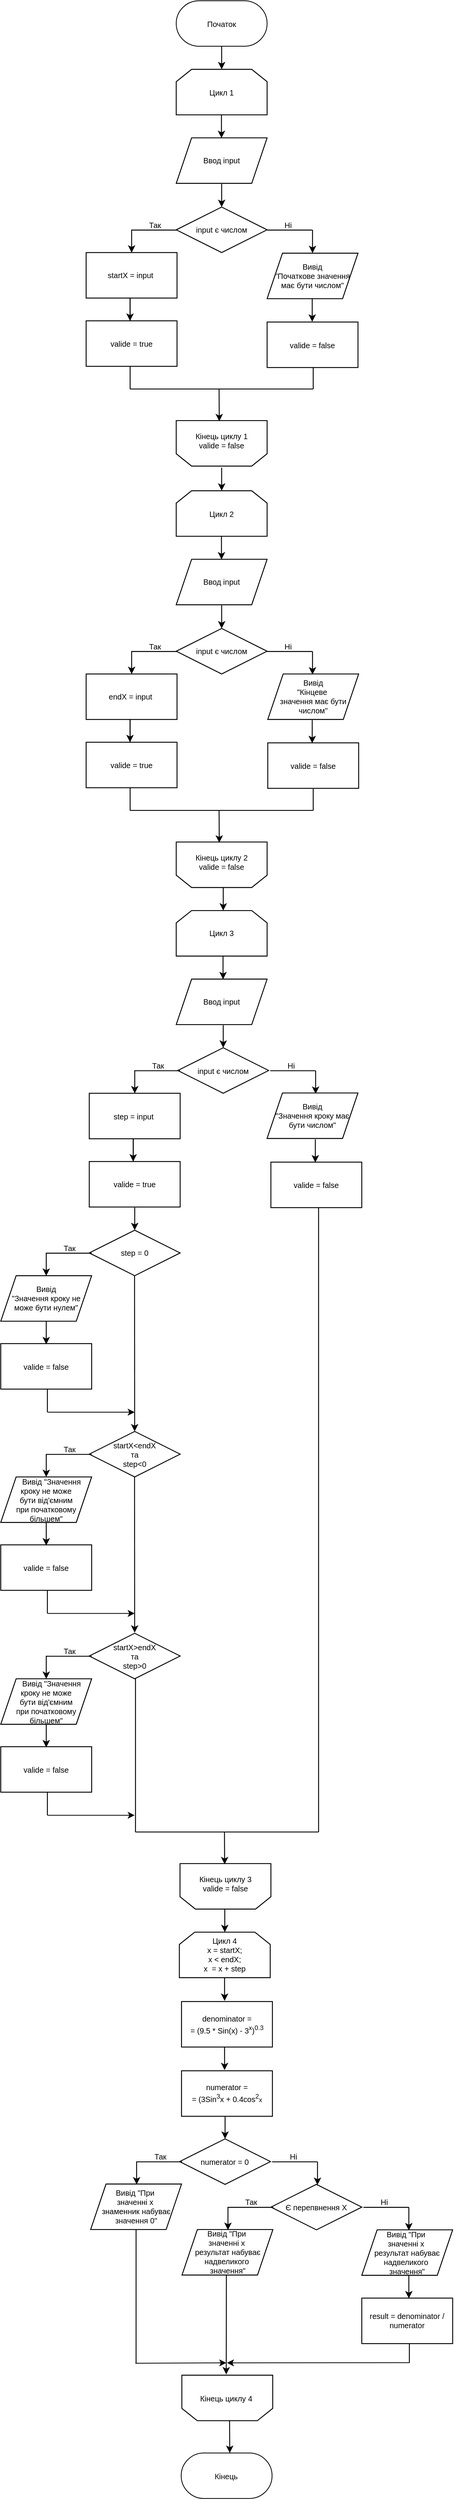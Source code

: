 <mxfile version="24.7.17">
  <diagram id="C5RBs43oDa-KdzZeNtuy" name="Page-1">
    <mxGraphModel dx="1020" dy="830" grid="0" gridSize="10" guides="1" tooltips="1" connect="0" arrows="0" fold="1" page="0" pageScale="1" pageWidth="827" pageHeight="1169" math="0" shadow="0">
      <root>
        <mxCell id="WIyWlLk6GJQsqaUBKTNV-0" />
        <mxCell id="WIyWlLk6GJQsqaUBKTNV-1" parent="WIyWlLk6GJQsqaUBKTNV-0" />
        <mxCell id="kNPgMg_u-2HI5fr7H4LX-144" value="" style="endArrow=classic;html=1;rounded=0;exitX=0.5;exitY=1;exitDx=0;exitDy=0;strokeWidth=1.181;strokeColor=#000000;fontSize=10;movable=1;resizable=1;rotatable=1;deletable=1;editable=1;locked=0;connectable=1;" parent="WIyWlLk6GJQsqaUBKTNV-1" edge="1">
          <mxGeometry width="50" height="50" relative="1" as="geometry">
            <mxPoint x="712.2" y="3222.95" as="sourcePoint" />
            <mxPoint x="712" y="3352" as="targetPoint" />
          </mxGeometry>
        </mxCell>
        <mxCell id="kNPgMg_u-2HI5fr7H4LX-2" value="" style="endArrow=classic;html=1;rounded=0;exitX=0.5;exitY=1;exitDx=0;exitDy=0;entryX=0.5;entryY=0;entryDx=0;entryDy=0;strokeWidth=1.181;strokeColor=#000000;fontSize=10;" parent="WIyWlLk6GJQsqaUBKTNV-1" edge="1">
          <mxGeometry width="50" height="50" relative="1" as="geometry">
            <mxPoint x="706.055" y="330.055" as="sourcePoint" />
            <mxPoint x="706.06" y="360" as="targetPoint" />
          </mxGeometry>
        </mxCell>
        <mxCell id="kNPgMg_u-2HI5fr7H4LX-3" value="&lt;span style=&quot;font-size: 10px;&quot;&gt;Початок&lt;/span&gt;" style="rounded=1;whiteSpace=wrap;html=1;arcSize=50;" parent="WIyWlLk6GJQsqaUBKTNV-1" vertex="1">
          <mxGeometry x="647.01" y="271" width="118.11" height="59.055" as="geometry" />
        </mxCell>
        <mxCell id="kNPgMg_u-2HI5fr7H4LX-4" value="Ввод input" style="shape=parallelogram;perimeter=parallelogramPerimeter;whiteSpace=wrap;html=1;fixedSize=1;strokeWidth=1.181;strokeColor=#000000;fontSize=10;" parent="WIyWlLk6GJQsqaUBKTNV-1" vertex="1">
          <mxGeometry x="647.01" y="448.95" width="118.11" height="59.055" as="geometry" />
        </mxCell>
        <mxCell id="kNPgMg_u-2HI5fr7H4LX-6" value="Цикл 1" style="shape=loopLimit;whiteSpace=wrap;html=1;strokeWidth=1.181;strokeColor=#000000;fontSize=10;" parent="WIyWlLk6GJQsqaUBKTNV-1" vertex="1">
          <mxGeometry x="647.01" y="360" width="118.11" height="59.055" as="geometry" />
        </mxCell>
        <mxCell id="kNPgMg_u-2HI5fr7H4LX-8" value="" style="endArrow=classic;html=1;rounded=0;exitX=0.5;exitY=1;exitDx=0;exitDy=0;entryX=0.5;entryY=0;entryDx=0;entryDy=0;strokeWidth=1.181;strokeColor=#000000;fontSize=10;" parent="WIyWlLk6GJQsqaUBKTNV-1" edge="1">
          <mxGeometry width="50" height="50" relative="1" as="geometry">
            <mxPoint x="705.78" y="419.22" as="sourcePoint" />
            <mxPoint x="705.84" y="449.22" as="targetPoint" />
          </mxGeometry>
        </mxCell>
        <mxCell id="kNPgMg_u-2HI5fr7H4LX-10" value="input є числом" style="rhombus;whiteSpace=wrap;html=1;strokeWidth=1.181;strokeColor=#000000;fontSize=10;" parent="WIyWlLk6GJQsqaUBKTNV-1" vertex="1">
          <mxGeometry x="647.01" y="538.78" width="118.11" height="59.055" as="geometry" />
        </mxCell>
        <mxCell id="kNPgMg_u-2HI5fr7H4LX-11" value="" style="endArrow=classic;html=1;rounded=0;exitX=0.5;exitY=1;exitDx=0;exitDy=0;entryX=0.5;entryY=0;entryDx=0;entryDy=0;strokeWidth=1.181;strokeColor=#000000;fontSize=10;" parent="WIyWlLk6GJQsqaUBKTNV-1" target="kNPgMg_u-2HI5fr7H4LX-10" edge="1">
          <mxGeometry width="50" height="50" relative="1" as="geometry">
            <mxPoint x="706.06" y="508.78" as="sourcePoint" />
            <mxPoint x="726.98" y="538.78" as="targetPoint" />
          </mxGeometry>
        </mxCell>
        <mxCell id="kNPgMg_u-2HI5fr7H4LX-12" value="Так" style="text;html=1;align=center;verticalAlign=middle;resizable=0;points=[];autosize=1;strokeColor=none;fillColor=none;strokeWidth=1.181;fontSize=10;" parent="WIyWlLk6GJQsqaUBKTNV-1" vertex="1">
          <mxGeometry x="602.06" y="549.61" width="34" height="24" as="geometry" />
        </mxCell>
        <mxCell id="kNPgMg_u-2HI5fr7H4LX-13" value="" style="line;strokeWidth=1.181;html=1;strokeColor=#000000;fontSize=10;" parent="WIyWlLk6GJQsqaUBKTNV-1" vertex="1">
          <mxGeometry x="589.06" y="563.61" width="59" height="10" as="geometry" />
        </mxCell>
        <mxCell id="kNPgMg_u-2HI5fr7H4LX-14" value="" style="endArrow=classic;html=1;rounded=0;exitX=0.5;exitY=1;exitDx=0;exitDy=0;entryX=0.5;entryY=0;entryDx=0;entryDy=0;strokeWidth=1.181;strokeColor=#000000;fontSize=10;" parent="WIyWlLk6GJQsqaUBKTNV-1" edge="1">
          <mxGeometry width="50" height="50" relative="1" as="geometry">
            <mxPoint x="589.06" y="568" as="sourcePoint" />
            <mxPoint x="589.06" y="598" as="targetPoint" />
          </mxGeometry>
        </mxCell>
        <mxCell id="kNPgMg_u-2HI5fr7H4LX-15" value="Ні" style="text;html=1;align=center;verticalAlign=middle;resizable=0;points=[];autosize=1;strokeColor=none;fillColor=none;strokeWidth=1.181;fontSize=10;" parent="WIyWlLk6GJQsqaUBKTNV-1" vertex="1">
          <mxGeometry x="778.6" y="549.61" width="27" height="24" as="geometry" />
        </mxCell>
        <mxCell id="kNPgMg_u-2HI5fr7H4LX-16" value="Вивід&lt;div&gt;&quot;Початкове значення має бути числом&quot;&lt;br&gt;&lt;/div&gt;" style="shape=parallelogram;perimeter=parallelogramPerimeter;whiteSpace=wrap;html=1;fixedSize=1;strokeWidth=1.181;strokeColor=#000000;fontSize=10;" parent="WIyWlLk6GJQsqaUBKTNV-1" vertex="1">
          <mxGeometry x="765.12" y="598.61" width="118.11" height="59.055" as="geometry" />
        </mxCell>
        <mxCell id="kNPgMg_u-2HI5fr7H4LX-17" value="" style="line;strokeWidth=1.181;html=1;direction=west;strokeColor=#000000;fontSize=10;" parent="WIyWlLk6GJQsqaUBKTNV-1" vertex="1">
          <mxGeometry x="765.12" y="563.61" width="59" height="10" as="geometry" />
        </mxCell>
        <mxCell id="kNPgMg_u-2HI5fr7H4LX-18" value="" style="endArrow=classic;html=1;rounded=0;exitX=0.5;exitY=1;exitDx=0;exitDy=0;entryX=0.5;entryY=0;entryDx=0;entryDy=0;strokeWidth=1.181;strokeColor=#000000;fontSize=10;" parent="WIyWlLk6GJQsqaUBKTNV-1" edge="1">
          <mxGeometry width="50" height="50" relative="1" as="geometry">
            <mxPoint x="824.12" y="568.61" as="sourcePoint" />
            <mxPoint x="824.12" y="598.61" as="targetPoint" />
          </mxGeometry>
        </mxCell>
        <mxCell id="kNPgMg_u-2HI5fr7H4LX-19" value="" style="endArrow=classic;html=1;rounded=0;exitX=0.5;exitY=1;exitDx=0;exitDy=0;entryX=0.5;entryY=0;entryDx=0;entryDy=0;strokeWidth=1.181;strokeColor=#000000;fontSize=10;" parent="WIyWlLk6GJQsqaUBKTNV-1" edge="1">
          <mxGeometry width="50" height="50" relative="1" as="geometry">
            <mxPoint x="823.75" y="657.67" as="sourcePoint" />
            <mxPoint x="823.75" y="687.67" as="targetPoint" />
          </mxGeometry>
        </mxCell>
        <mxCell id="kNPgMg_u-2HI5fr7H4LX-20" value="valide = true" style="rounded=0;whiteSpace=wrap;html=1;strokeWidth=1.181;strokeColor=#000000;fontSize=10;" parent="WIyWlLk6GJQsqaUBKTNV-1" vertex="1">
          <mxGeometry x="529.95" y="686.44" width="118.11" height="59.055" as="geometry" />
        </mxCell>
        <mxCell id="kNPgMg_u-2HI5fr7H4LX-21" value="valide = false" style="rounded=0;whiteSpace=wrap;html=1;strokeWidth=1.181;strokeColor=#000000;fontSize=10;" parent="WIyWlLk6GJQsqaUBKTNV-1" vertex="1">
          <mxGeometry x="765.12" y="688.0" width="118.11" height="59.055" as="geometry" />
        </mxCell>
        <mxCell id="kNPgMg_u-2HI5fr7H4LX-22" value="" style="line;strokeWidth=1.181;direction=south;html=1;strokeColor=#000000;fontSize=10;" parent="WIyWlLk6GJQsqaUBKTNV-1" vertex="1">
          <mxGeometry x="582.08" y="745" width="10" height="29.94" as="geometry" />
        </mxCell>
        <mxCell id="kNPgMg_u-2HI5fr7H4LX-23" value="" style="line;strokeWidth=1.181;direction=south;html=1;strokeColor=#000000;fontSize=10;" parent="WIyWlLk6GJQsqaUBKTNV-1" vertex="1">
          <mxGeometry x="820.03" y="747" width="10" height="27.99" as="geometry" />
        </mxCell>
        <mxCell id="kNPgMg_u-2HI5fr7H4LX-24" value="" style="line;strokeWidth=1.181;html=1;strokeColor=#000000;fontSize=10;" parent="WIyWlLk6GJQsqaUBKTNV-1" vertex="1">
          <mxGeometry x="586.97" y="769.94" width="238" height="10" as="geometry" />
        </mxCell>
        <mxCell id="kNPgMg_u-2HI5fr7H4LX-25" value="" style="endArrow=classic;html=1;rounded=0;exitX=0.5;exitY=1;exitDx=0;exitDy=0;entryX=0.5;entryY=0;entryDx=0;entryDy=0;strokeWidth=1.181;strokeColor=#000000;fontSize=10;" parent="WIyWlLk6GJQsqaUBKTNV-1" edge="1">
          <mxGeometry width="50" height="50" relative="1" as="geometry">
            <mxPoint x="702.71" y="774.94" as="sourcePoint" />
            <mxPoint x="702.97" y="816.83" as="targetPoint" />
          </mxGeometry>
        </mxCell>
        <mxCell id="kNPgMg_u-2HI5fr7H4LX-26" value="" style="shape=loopLimit;whiteSpace=wrap;html=1;strokeWidth=1.181;strokeColor=#000000;rotation=-180;fontSize=10;" parent="WIyWlLk6GJQsqaUBKTNV-1" vertex="1">
          <mxGeometry x="647.01" y="815.94" width="118.11" height="59.055" as="geometry" />
        </mxCell>
        <mxCell id="kNPgMg_u-2HI5fr7H4LX-27" value="&lt;div style=&quot;font-size: 10px;&quot;&gt;Кінець циклу 1&lt;/div&gt;&lt;div style=&quot;font-size: 10px;&quot;&gt;valide = false&lt;br&gt;&lt;/div&gt;" style="text;html=1;align=center;verticalAlign=middle;whiteSpace=wrap;rounded=0;fontSize=10;" parent="WIyWlLk6GJQsqaUBKTNV-1" vertex="1">
          <mxGeometry x="647.06" y="827.05" width="118.01" height="30" as="geometry" />
        </mxCell>
        <mxCell id="kNPgMg_u-2HI5fr7H4LX-29" value="startX = input&amp;nbsp;" style="rounded=0;whiteSpace=wrap;html=1;strokeWidth=1.181;strokeColor=#000000;fontSize=10;" parent="WIyWlLk6GJQsqaUBKTNV-1" vertex="1">
          <mxGeometry x="529.95" y="597.84" width="118.11" height="59.055" as="geometry" />
        </mxCell>
        <mxCell id="kNPgMg_u-2HI5fr7H4LX-30" value="" style="line;strokeWidth=1.181;direction=south;html=1;strokeColor=#000000;fontSize=10;" parent="WIyWlLk6GJQsqaUBKTNV-1" vertex="1">
          <mxGeometry x="582.08" y="656.5" width="10" height="29.94" as="geometry" />
        </mxCell>
        <mxCell id="kNPgMg_u-2HI5fr7H4LX-31" value="" style="endArrow=classic;html=1;rounded=0;exitX=0.5;exitY=1;exitDx=0;exitDy=0;entryX=0.5;entryY=0;entryDx=0;entryDy=0;strokeWidth=1.181;strokeColor=#000000;fontSize=10;" parent="WIyWlLk6GJQsqaUBKTNV-1" edge="1">
          <mxGeometry width="50" height="50" relative="1" as="geometry">
            <mxPoint x="706.055" y="877.045" as="sourcePoint" />
            <mxPoint x="706.06" y="906.99" as="targetPoint" />
          </mxGeometry>
        </mxCell>
        <mxCell id="kNPgMg_u-2HI5fr7H4LX-32" value="Ввод input" style="shape=parallelogram;perimeter=parallelogramPerimeter;whiteSpace=wrap;html=1;fixedSize=1;strokeWidth=1.181;strokeColor=#000000;fontSize=10;" parent="WIyWlLk6GJQsqaUBKTNV-1" vertex="1">
          <mxGeometry x="647.01" y="995.94" width="118.11" height="59.055" as="geometry" />
        </mxCell>
        <mxCell id="kNPgMg_u-2HI5fr7H4LX-33" value="Цикл 2" style="shape=loopLimit;whiteSpace=wrap;html=1;strokeWidth=1.181;strokeColor=#000000;fontSize=10;" parent="WIyWlLk6GJQsqaUBKTNV-1" vertex="1">
          <mxGeometry x="647.01" y="906.99" width="118.11" height="59.055" as="geometry" />
        </mxCell>
        <mxCell id="kNPgMg_u-2HI5fr7H4LX-34" value="" style="endArrow=classic;html=1;rounded=0;exitX=0.5;exitY=1;exitDx=0;exitDy=0;entryX=0.5;entryY=0;entryDx=0;entryDy=0;strokeWidth=1.181;strokeColor=#000000;fontSize=10;" parent="WIyWlLk6GJQsqaUBKTNV-1" edge="1">
          <mxGeometry width="50" height="50" relative="1" as="geometry">
            <mxPoint x="705.78" y="966.21" as="sourcePoint" />
            <mxPoint x="705.84" y="996.21" as="targetPoint" />
          </mxGeometry>
        </mxCell>
        <mxCell id="kNPgMg_u-2HI5fr7H4LX-35" value="input є числом" style="rhombus;whiteSpace=wrap;html=1;strokeWidth=1.181;strokeColor=#000000;fontSize=10;" parent="WIyWlLk6GJQsqaUBKTNV-1" vertex="1">
          <mxGeometry x="647.01" y="1085.77" width="118.11" height="59.055" as="geometry" />
        </mxCell>
        <mxCell id="kNPgMg_u-2HI5fr7H4LX-36" value="" style="endArrow=classic;html=1;rounded=0;exitX=0.5;exitY=1;exitDx=0;exitDy=0;entryX=0.5;entryY=0;entryDx=0;entryDy=0;strokeWidth=1.181;strokeColor=#000000;fontSize=10;" parent="WIyWlLk6GJQsqaUBKTNV-1" target="kNPgMg_u-2HI5fr7H4LX-35" edge="1">
          <mxGeometry width="50" height="50" relative="1" as="geometry">
            <mxPoint x="706.06" y="1055.77" as="sourcePoint" />
            <mxPoint x="726.98" y="1085.77" as="targetPoint" />
          </mxGeometry>
        </mxCell>
        <mxCell id="kNPgMg_u-2HI5fr7H4LX-37" value="Так" style="text;html=1;align=center;verticalAlign=middle;resizable=0;points=[];autosize=1;strokeColor=none;fillColor=none;strokeWidth=1.181;fontSize=10;" parent="WIyWlLk6GJQsqaUBKTNV-1" vertex="1">
          <mxGeometry x="602.06" y="1096.6" width="34" height="24" as="geometry" />
        </mxCell>
        <mxCell id="kNPgMg_u-2HI5fr7H4LX-38" value="" style="line;strokeWidth=1.181;html=1;strokeColor=#000000;fontSize=10;" parent="WIyWlLk6GJQsqaUBKTNV-1" vertex="1">
          <mxGeometry x="589.06" y="1110.6" width="59" height="10" as="geometry" />
        </mxCell>
        <mxCell id="kNPgMg_u-2HI5fr7H4LX-39" value="" style="endArrow=classic;html=1;rounded=0;exitX=0.5;exitY=1;exitDx=0;exitDy=0;entryX=0.5;entryY=0;entryDx=0;entryDy=0;strokeWidth=1.181;strokeColor=#000000;fontSize=10;" parent="WIyWlLk6GJQsqaUBKTNV-1" edge="1">
          <mxGeometry width="50" height="50" relative="1" as="geometry">
            <mxPoint x="589.06" y="1114.99" as="sourcePoint" />
            <mxPoint x="589.06" y="1144.99" as="targetPoint" />
          </mxGeometry>
        </mxCell>
        <mxCell id="kNPgMg_u-2HI5fr7H4LX-40" value="Ні" style="text;html=1;align=center;verticalAlign=middle;resizable=0;points=[];autosize=1;strokeColor=none;fillColor=none;strokeWidth=1.181;fontSize=10;" parent="WIyWlLk6GJQsqaUBKTNV-1" vertex="1">
          <mxGeometry x="778.6" y="1096.6" width="27" height="24" as="geometry" />
        </mxCell>
        <mxCell id="kNPgMg_u-2HI5fr7H4LX-41" value="" style="line;strokeWidth=1.181;html=1;direction=west;strokeColor=#000000;fontSize=10;" parent="WIyWlLk6GJQsqaUBKTNV-1" vertex="1">
          <mxGeometry x="765.12" y="1110.6" width="59" height="10" as="geometry" />
        </mxCell>
        <mxCell id="kNPgMg_u-2HI5fr7H4LX-42" value="" style="endArrow=classic;html=1;rounded=0;exitX=0.5;exitY=1;exitDx=0;exitDy=0;entryX=0.5;entryY=0;entryDx=0;entryDy=0;strokeWidth=1.181;strokeColor=#000000;fontSize=10;" parent="WIyWlLk6GJQsqaUBKTNV-1" edge="1">
          <mxGeometry width="50" height="50" relative="1" as="geometry">
            <mxPoint x="824.12" y="1115.6" as="sourcePoint" />
            <mxPoint x="824.12" y="1145.6" as="targetPoint" />
          </mxGeometry>
        </mxCell>
        <mxCell id="kNPgMg_u-2HI5fr7H4LX-43" value="" style="endArrow=classic;html=1;rounded=0;exitX=0.5;exitY=1;exitDx=0;exitDy=0;entryX=0.5;entryY=0;entryDx=0;entryDy=0;strokeWidth=1.181;strokeColor=#000000;fontSize=10;" parent="WIyWlLk6GJQsqaUBKTNV-1" edge="1">
          <mxGeometry width="50" height="50" relative="1" as="geometry">
            <mxPoint x="823.75" y="1204.66" as="sourcePoint" />
            <mxPoint x="823.75" y="1234.66" as="targetPoint" />
          </mxGeometry>
        </mxCell>
        <mxCell id="kNPgMg_u-2HI5fr7H4LX-44" value="valide = true" style="rounded=0;whiteSpace=wrap;html=1;strokeWidth=1.181;strokeColor=#000000;fontSize=10;" parent="WIyWlLk6GJQsqaUBKTNV-1" vertex="1">
          <mxGeometry x="529.95" y="1233.43" width="118.11" height="59.055" as="geometry" />
        </mxCell>
        <mxCell id="kNPgMg_u-2HI5fr7H4LX-45" value="" style="line;strokeWidth=1.181;direction=south;html=1;strokeColor=#000000;fontSize=10;" parent="WIyWlLk6GJQsqaUBKTNV-1" vertex="1">
          <mxGeometry x="582.08" y="1291.99" width="10" height="29.94" as="geometry" />
        </mxCell>
        <mxCell id="kNPgMg_u-2HI5fr7H4LX-46" value="" style="line;strokeWidth=1.181;direction=south;html=1;strokeColor=#000000;fontSize=10;" parent="WIyWlLk6GJQsqaUBKTNV-1" vertex="1">
          <mxGeometry x="820.03" y="1293.99" width="10" height="27.99" as="geometry" />
        </mxCell>
        <mxCell id="kNPgMg_u-2HI5fr7H4LX-47" value="" style="line;strokeWidth=1.181;html=1;strokeColor=#000000;fontSize=10;" parent="WIyWlLk6GJQsqaUBKTNV-1" vertex="1">
          <mxGeometry x="586.97" y="1316.93" width="238" height="10" as="geometry" />
        </mxCell>
        <mxCell id="kNPgMg_u-2HI5fr7H4LX-48" value="" style="endArrow=classic;html=1;rounded=0;exitX=0.5;exitY=1;exitDx=0;exitDy=0;entryX=0.5;entryY=0;entryDx=0;entryDy=0;strokeWidth=1.181;strokeColor=#000000;fontSize=10;" parent="WIyWlLk6GJQsqaUBKTNV-1" edge="1">
          <mxGeometry width="50" height="50" relative="1" as="geometry">
            <mxPoint x="702.71" y="1321.93" as="sourcePoint" />
            <mxPoint x="702.97" y="1363.82" as="targetPoint" />
          </mxGeometry>
        </mxCell>
        <mxCell id="kNPgMg_u-2HI5fr7H4LX-49" value="" style="shape=loopLimit;whiteSpace=wrap;html=1;strokeWidth=1.181;strokeColor=#000000;rotation=-180;fontSize=10;" parent="WIyWlLk6GJQsqaUBKTNV-1" vertex="1">
          <mxGeometry x="647.01" y="1362.93" width="118.11" height="59.055" as="geometry" />
        </mxCell>
        <mxCell id="kNPgMg_u-2HI5fr7H4LX-50" value="&lt;div style=&quot;font-size: 10px;&quot;&gt;Кінець циклу 2&lt;/div&gt;&lt;div style=&quot;font-size: 10px;&quot;&gt;valide = false&lt;br&gt;&lt;/div&gt;" style="text;html=1;align=center;verticalAlign=middle;whiteSpace=wrap;rounded=0;fontSize=10;" parent="WIyWlLk6GJQsqaUBKTNV-1" vertex="1">
          <mxGeometry x="647.06" y="1374.04" width="118.01" height="30" as="geometry" />
        </mxCell>
        <mxCell id="kNPgMg_u-2HI5fr7H4LX-51" value="endX = input&amp;nbsp;" style="rounded=0;whiteSpace=wrap;html=1;strokeWidth=1.181;strokeColor=#000000;fontSize=10;" parent="WIyWlLk6GJQsqaUBKTNV-1" vertex="1">
          <mxGeometry x="529.95" y="1144.83" width="118.11" height="59.055" as="geometry" />
        </mxCell>
        <mxCell id="kNPgMg_u-2HI5fr7H4LX-52" value="" style="line;strokeWidth=1.181;direction=south;html=1;strokeColor=#000000;fontSize=10;" parent="WIyWlLk6GJQsqaUBKTNV-1" vertex="1">
          <mxGeometry x="582.08" y="1203.49" width="10" height="29.94" as="geometry" />
        </mxCell>
        <mxCell id="kNPgMg_u-2HI5fr7H4LX-53" value="Вивід&lt;div&gt;&quot;Кiнцеве&amp;nbsp;&lt;/div&gt;&lt;div&gt;значення має бути числом&quot;&lt;br&gt;&lt;/div&gt;" style="shape=parallelogram;perimeter=parallelogramPerimeter;whiteSpace=wrap;html=1;fixedSize=1;strokeWidth=1.181;strokeColor=#000000;fontSize=10;" parent="WIyWlLk6GJQsqaUBKTNV-1" vertex="1">
          <mxGeometry x="765.98" y="1144.83" width="118.11" height="59.055" as="geometry" />
        </mxCell>
        <mxCell id="kNPgMg_u-2HI5fr7H4LX-54" value="valide = false" style="rounded=0;whiteSpace=wrap;html=1;strokeWidth=1.181;strokeColor=#000000;fontSize=10;" parent="WIyWlLk6GJQsqaUBKTNV-1" vertex="1">
          <mxGeometry x="765.98" y="1234.22" width="118.11" height="59.055" as="geometry" />
        </mxCell>
        <mxCell id="kNPgMg_u-2HI5fr7H4LX-55" value="" style="endArrow=classic;html=1;rounded=0;exitX=0.5;exitY=1;exitDx=0;exitDy=0;entryX=0.5;entryY=0;entryDx=0;entryDy=0;strokeWidth=1.181;strokeColor=#000000;fontSize=10;" parent="WIyWlLk6GJQsqaUBKTNV-1" edge="1">
          <mxGeometry width="50" height="50" relative="1" as="geometry">
            <mxPoint x="708.105" y="1421.985" as="sourcePoint" />
            <mxPoint x="708.11" y="1451.93" as="targetPoint" />
          </mxGeometry>
        </mxCell>
        <mxCell id="kNPgMg_u-2HI5fr7H4LX-56" value="Ввод input" style="shape=parallelogram;perimeter=parallelogramPerimeter;whiteSpace=wrap;html=1;fixedSize=1;strokeWidth=1.181;strokeColor=#000000;fontSize=10;" parent="WIyWlLk6GJQsqaUBKTNV-1" vertex="1">
          <mxGeometry x="647.01" y="1540.88" width="118.11" height="59.055" as="geometry" />
        </mxCell>
        <mxCell id="kNPgMg_u-2HI5fr7H4LX-57" value="Цикл 3" style="shape=loopLimit;whiteSpace=wrap;html=1;strokeWidth=1.181;strokeColor=#000000;fontSize=10;" parent="WIyWlLk6GJQsqaUBKTNV-1" vertex="1">
          <mxGeometry x="647.01" y="1451.93" width="118.11" height="59.055" as="geometry" />
        </mxCell>
        <mxCell id="kNPgMg_u-2HI5fr7H4LX-58" value="" style="endArrow=classic;html=1;rounded=0;exitX=0.5;exitY=1;exitDx=0;exitDy=0;entryX=0.5;entryY=0;entryDx=0;entryDy=0;strokeWidth=1.181;strokeColor=#000000;fontSize=10;" parent="WIyWlLk6GJQsqaUBKTNV-1" edge="1">
          <mxGeometry width="50" height="50" relative="1" as="geometry">
            <mxPoint x="707.83" y="1511.15" as="sourcePoint" />
            <mxPoint x="707.89" y="1541.15" as="targetPoint" />
          </mxGeometry>
        </mxCell>
        <mxCell id="kNPgMg_u-2HI5fr7H4LX-59" value="input є числом" style="rhombus;whiteSpace=wrap;html=1;strokeWidth=1.181;strokeColor=#000000;fontSize=10;" parent="WIyWlLk6GJQsqaUBKTNV-1" vertex="1">
          <mxGeometry x="649.01" y="1630" width="118.11" height="59.055" as="geometry" />
        </mxCell>
        <mxCell id="kNPgMg_u-2HI5fr7H4LX-60" value="" style="endArrow=classic;html=1;rounded=0;exitX=0.5;exitY=1;exitDx=0;exitDy=0;entryX=0.5;entryY=0;entryDx=0;entryDy=0;strokeWidth=1.181;strokeColor=#000000;fontSize=10;" parent="WIyWlLk6GJQsqaUBKTNV-1" target="kNPgMg_u-2HI5fr7H4LX-59" edge="1">
          <mxGeometry width="50" height="50" relative="1" as="geometry">
            <mxPoint x="708.11" y="1600.71" as="sourcePoint" />
            <mxPoint x="729.03" y="1630.71" as="targetPoint" />
          </mxGeometry>
        </mxCell>
        <mxCell id="kNPgMg_u-2HI5fr7H4LX-61" value="Так" style="text;html=1;align=center;verticalAlign=middle;resizable=0;points=[];autosize=1;strokeColor=none;fillColor=none;strokeWidth=1.181;fontSize=10;" parent="WIyWlLk6GJQsqaUBKTNV-1" vertex="1">
          <mxGeometry x="606.11" y="1640.83" width="34" height="24" as="geometry" />
        </mxCell>
        <mxCell id="kNPgMg_u-2HI5fr7H4LX-62" value="" style="line;strokeWidth=1.181;html=1;strokeColor=#000000;fontSize=10;" parent="WIyWlLk6GJQsqaUBKTNV-1" vertex="1">
          <mxGeometry x="593.11" y="1654.83" width="59" height="10" as="geometry" />
        </mxCell>
        <mxCell id="kNPgMg_u-2HI5fr7H4LX-63" value="" style="endArrow=classic;html=1;rounded=0;exitX=0.5;exitY=1;exitDx=0;exitDy=0;entryX=0.5;entryY=0;entryDx=0;entryDy=0;strokeWidth=1.181;strokeColor=#000000;fontSize=10;" parent="WIyWlLk6GJQsqaUBKTNV-1" edge="1">
          <mxGeometry width="50" height="50" relative="1" as="geometry">
            <mxPoint x="593.11" y="1659.22" as="sourcePoint" />
            <mxPoint x="593.11" y="1689.22" as="targetPoint" />
          </mxGeometry>
        </mxCell>
        <mxCell id="kNPgMg_u-2HI5fr7H4LX-64" value="Ні" style="text;html=1;align=center;verticalAlign=middle;resizable=0;points=[];autosize=1;strokeColor=none;fillColor=none;strokeWidth=1.181;fontSize=10;" parent="WIyWlLk6GJQsqaUBKTNV-1" vertex="1">
          <mxGeometry x="782.65" y="1640.83" width="27" height="24" as="geometry" />
        </mxCell>
        <mxCell id="kNPgMg_u-2HI5fr7H4LX-65" value="" style="line;strokeWidth=1.181;html=1;direction=west;strokeColor=#000000;fontSize=10;" parent="WIyWlLk6GJQsqaUBKTNV-1" vertex="1">
          <mxGeometry x="769.17" y="1654.83" width="59" height="10" as="geometry" />
        </mxCell>
        <mxCell id="kNPgMg_u-2HI5fr7H4LX-66" value="" style="endArrow=classic;html=1;rounded=0;exitX=0.5;exitY=1;exitDx=0;exitDy=0;entryX=0.5;entryY=0;entryDx=0;entryDy=0;strokeWidth=1.181;strokeColor=#000000;fontSize=10;" parent="WIyWlLk6GJQsqaUBKTNV-1" edge="1">
          <mxGeometry width="50" height="50" relative="1" as="geometry">
            <mxPoint x="828.17" y="1659.83" as="sourcePoint" />
            <mxPoint x="828.17" y="1689.83" as="targetPoint" />
          </mxGeometry>
        </mxCell>
        <mxCell id="kNPgMg_u-2HI5fr7H4LX-67" value="" style="endArrow=classic;html=1;rounded=0;exitX=0.5;exitY=1;exitDx=0;exitDy=0;entryX=0.5;entryY=0;entryDx=0;entryDy=0;strokeWidth=1.181;strokeColor=#000000;fontSize=10;" parent="WIyWlLk6GJQsqaUBKTNV-1" edge="1">
          <mxGeometry width="50" height="50" relative="1" as="geometry">
            <mxPoint x="827.8" y="1748.89" as="sourcePoint" />
            <mxPoint x="827.8" y="1778.89" as="targetPoint" />
          </mxGeometry>
        </mxCell>
        <mxCell id="kNPgMg_u-2HI5fr7H4LX-68" value="valide = true" style="rounded=0;whiteSpace=wrap;html=1;strokeWidth=1.181;strokeColor=#000000;fontSize=10;" parent="WIyWlLk6GJQsqaUBKTNV-1" vertex="1">
          <mxGeometry x="534" y="1777.66" width="118.11" height="59.055" as="geometry" />
        </mxCell>
        <mxCell id="kNPgMg_u-2HI5fr7H4LX-69" value="" style="line;strokeWidth=1.181;direction=south;html=1;strokeColor=#000000;fontSize=10;" parent="WIyWlLk6GJQsqaUBKTNV-1" vertex="1">
          <mxGeometry x="589.06" y="2448" width="10" height="199.94" as="geometry" />
        </mxCell>
        <mxCell id="kNPgMg_u-2HI5fr7H4LX-70" value="" style="line;strokeWidth=1.181;direction=south;html=1;strokeColor=#000000;fontSize=10;" parent="WIyWlLk6GJQsqaUBKTNV-1" vertex="1">
          <mxGeometry x="827.01" y="1834" width="10" height="813.99" as="geometry" />
        </mxCell>
        <mxCell id="kNPgMg_u-2HI5fr7H4LX-71" value="" style="line;strokeWidth=1.181;html=1;strokeColor=#000000;fontSize=10;" parent="WIyWlLk6GJQsqaUBKTNV-1" vertex="1">
          <mxGeometry x="593.95" y="2642.94" width="238" height="10" as="geometry" />
        </mxCell>
        <mxCell id="kNPgMg_u-2HI5fr7H4LX-72" value="" style="endArrow=classic;html=1;rounded=0;exitX=0.5;exitY=1;exitDx=0;exitDy=0;entryX=0.5;entryY=0;entryDx=0;entryDy=0;strokeWidth=1.181;strokeColor=#000000;fontSize=10;" parent="WIyWlLk6GJQsqaUBKTNV-1" edge="1">
          <mxGeometry width="50" height="50" relative="1" as="geometry">
            <mxPoint x="709.69" y="2647.94" as="sourcePoint" />
            <mxPoint x="709.95" y="2689.83" as="targetPoint" />
          </mxGeometry>
        </mxCell>
        <mxCell id="kNPgMg_u-2HI5fr7H4LX-73" value="" style="shape=loopLimit;whiteSpace=wrap;html=1;strokeWidth=1.181;strokeColor=#000000;rotation=-180;fontSize=10;" parent="WIyWlLk6GJQsqaUBKTNV-1" vertex="1">
          <mxGeometry x="651.94" y="2688.94" width="118.11" height="59.055" as="geometry" />
        </mxCell>
        <mxCell id="kNPgMg_u-2HI5fr7H4LX-74" value="&lt;div style=&quot;font-size: 10px;&quot;&gt;Кінець циклу 3&lt;/div&gt;&lt;div style=&quot;font-size: 10px;&quot;&gt;valide = false&lt;br&gt;&lt;/div&gt;" style="text;html=1;align=center;verticalAlign=middle;whiteSpace=wrap;rounded=0;fontSize=10;" parent="WIyWlLk6GJQsqaUBKTNV-1" vertex="1">
          <mxGeometry x="651.99" y="2700.05" width="118.01" height="30" as="geometry" />
        </mxCell>
        <mxCell id="kNPgMg_u-2HI5fr7H4LX-75" value="step = input&amp;nbsp;" style="rounded=0;whiteSpace=wrap;html=1;strokeWidth=1.181;strokeColor=#000000;fontSize=10;" parent="WIyWlLk6GJQsqaUBKTNV-1" vertex="1">
          <mxGeometry x="534" y="1689.06" width="118.11" height="59.055" as="geometry" />
        </mxCell>
        <mxCell id="kNPgMg_u-2HI5fr7H4LX-76" value="" style="line;strokeWidth=1.181;direction=south;html=1;strokeColor=#000000;fontSize=10;" parent="WIyWlLk6GJQsqaUBKTNV-1" vertex="1">
          <mxGeometry x="586.13" y="1747.72" width="10" height="29.94" as="geometry" />
        </mxCell>
        <mxCell id="kNPgMg_u-2HI5fr7H4LX-77" value="Вивід&lt;div&gt;&quot;&lt;span style=&quot;background-color: initial;&quot;&gt;Значення кроку не може бути нулем&lt;/span&gt;&lt;span style=&quot;background-color: initial;&quot;&gt;&quot;&lt;/span&gt;&lt;/div&gt;" style="shape=parallelogram;perimeter=parallelogramPerimeter;whiteSpace=wrap;html=1;fixedSize=1;strokeWidth=1.181;strokeColor=#000000;fontSize=10;" parent="WIyWlLk6GJQsqaUBKTNV-1" vertex="1">
          <mxGeometry x="418.99" y="1925.85" width="118.11" height="59.055" as="geometry" />
        </mxCell>
        <mxCell id="kNPgMg_u-2HI5fr7H4LX-78" value="valide = false" style="rounded=0;whiteSpace=wrap;html=1;strokeWidth=1.181;strokeColor=#000000;fontSize=10;" parent="WIyWlLk6GJQsqaUBKTNV-1" vertex="1">
          <mxGeometry x="770.03" y="1778.45" width="118.11" height="59.055" as="geometry" />
        </mxCell>
        <mxCell id="kNPgMg_u-2HI5fr7H4LX-79" value="" style="endArrow=classic;html=1;rounded=0;exitX=0.5;exitY=1;exitDx=0;exitDy=0;entryX=0.5;entryY=0;entryDx=0;entryDy=0;strokeWidth=1.181;strokeColor=#000000;fontSize=10;" parent="WIyWlLk6GJQsqaUBKTNV-1" edge="1">
          <mxGeometry width="50" height="50" relative="1" as="geometry">
            <mxPoint x="586.97" y="656.5" as="sourcePoint" />
            <mxPoint x="586.97" y="686.5" as="targetPoint" />
          </mxGeometry>
        </mxCell>
        <mxCell id="kNPgMg_u-2HI5fr7H4LX-80" value="" style="endArrow=classic;html=1;rounded=0;exitX=0.5;exitY=1;exitDx=0;exitDy=0;entryX=0.5;entryY=0;entryDx=0;entryDy=0;strokeWidth=1.181;strokeColor=#000000;fontSize=10;" parent="WIyWlLk6GJQsqaUBKTNV-1" edge="1">
          <mxGeometry width="50" height="50" relative="1" as="geometry">
            <mxPoint x="586.97" y="1203.43" as="sourcePoint" />
            <mxPoint x="586.97" y="1233.43" as="targetPoint" />
          </mxGeometry>
        </mxCell>
        <mxCell id="kNPgMg_u-2HI5fr7H4LX-81" value="" style="endArrow=classic;html=1;rounded=0;exitX=0.5;exitY=1;exitDx=0;exitDy=0;entryX=0.5;entryY=0;entryDx=0;entryDy=0;strokeWidth=1.181;strokeColor=#000000;fontSize=10;" parent="WIyWlLk6GJQsqaUBKTNV-1" edge="1">
          <mxGeometry width="50" height="50" relative="1" as="geometry">
            <mxPoint x="591.06" y="1747.66" as="sourcePoint" />
            <mxPoint x="591.06" y="1777.66" as="targetPoint" />
          </mxGeometry>
        </mxCell>
        <mxCell id="kNPgMg_u-2HI5fr7H4LX-82" value="step = 0" style="rhombus;whiteSpace=wrap;html=1;strokeWidth=1.181;strokeColor=#000000;fontSize=10;" parent="WIyWlLk6GJQsqaUBKTNV-1" vertex="1">
          <mxGeometry x="534" y="1866.79" width="118.11" height="59.055" as="geometry" />
        </mxCell>
        <mxCell id="kNPgMg_u-2HI5fr7H4LX-83" value="" style="endArrow=classic;html=1;rounded=0;exitX=0.5;exitY=1;exitDx=0;exitDy=0;entryX=0.5;entryY=0;entryDx=0;entryDy=0;strokeWidth=1.181;strokeColor=#000000;fontSize=10;" parent="WIyWlLk6GJQsqaUBKTNV-1" target="kNPgMg_u-2HI5fr7H4LX-82" edge="1">
          <mxGeometry width="50" height="50" relative="1" as="geometry">
            <mxPoint x="593.1" y="1837.5" as="sourcePoint" />
            <mxPoint x="614.02" y="1867.5" as="targetPoint" />
          </mxGeometry>
        </mxCell>
        <mxCell id="kNPgMg_u-2HI5fr7H4LX-84" value="Так" style="text;html=1;align=center;verticalAlign=middle;resizable=0;points=[];autosize=1;strokeColor=none;fillColor=none;strokeWidth=1.181;fontSize=10;" parent="WIyWlLk6GJQsqaUBKTNV-1" vertex="1">
          <mxGeometry x="491.1" y="1877.62" width="34" height="24" as="geometry" />
        </mxCell>
        <mxCell id="kNPgMg_u-2HI5fr7H4LX-85" value="" style="line;strokeWidth=1.181;html=1;strokeColor=#000000;fontSize=10;" parent="WIyWlLk6GJQsqaUBKTNV-1" vertex="1">
          <mxGeometry x="478.1" y="1891.62" width="59" height="10" as="geometry" />
        </mxCell>
        <mxCell id="kNPgMg_u-2HI5fr7H4LX-86" value="" style="endArrow=classic;html=1;rounded=0;exitX=0.5;exitY=1;exitDx=0;exitDy=0;entryX=0.5;entryY=0;entryDx=0;entryDy=0;strokeWidth=1.181;strokeColor=#000000;fontSize=10;" parent="WIyWlLk6GJQsqaUBKTNV-1" edge="1">
          <mxGeometry width="50" height="50" relative="1" as="geometry">
            <mxPoint x="478.1" y="1896.01" as="sourcePoint" />
            <mxPoint x="478.1" y="1926.01" as="targetPoint" />
          </mxGeometry>
        </mxCell>
        <mxCell id="kNPgMg_u-2HI5fr7H4LX-87" value="valide = false" style="rounded=0;whiteSpace=wrap;html=1;strokeWidth=1.181;strokeColor=#000000;fontSize=10;" parent="WIyWlLk6GJQsqaUBKTNV-1" vertex="1">
          <mxGeometry x="418.99" y="2014" width="118.11" height="59.055" as="geometry" />
        </mxCell>
        <mxCell id="kNPgMg_u-2HI5fr7H4LX-89" value="" style="endArrow=classic;html=1;rounded=0;exitX=0.5;exitY=1;exitDx=0;exitDy=0;entryX=0.5;entryY=0;entryDx=0;entryDy=0;strokeWidth=1.181;strokeColor=#000000;fontSize=10;" parent="WIyWlLk6GJQsqaUBKTNV-1" edge="1">
          <mxGeometry width="50" height="50" relative="1" as="geometry">
            <mxPoint x="478.1" y="1984.91" as="sourcePoint" />
            <mxPoint x="478.1" y="2014.91" as="targetPoint" />
          </mxGeometry>
        </mxCell>
        <mxCell id="kNPgMg_u-2HI5fr7H4LX-91" value="" style="endArrow=classic;html=1;rounded=0;exitX=0.5;exitY=1;exitDx=0;exitDy=0;strokeWidth=1.181;strokeColor=#000000;fontSize=10;" parent="WIyWlLk6GJQsqaUBKTNV-1" edge="1">
          <mxGeometry width="50" height="50" relative="1" as="geometry">
            <mxPoint x="592.87" y="1925.85" as="sourcePoint" />
            <mxPoint x="593" y="2128" as="targetPoint" />
          </mxGeometry>
        </mxCell>
        <mxCell id="kNPgMg_u-2HI5fr7H4LX-92" value="" style="line;strokeWidth=1.181;direction=south;html=1;strokeColor=#000000;fontSize=10;" parent="WIyWlLk6GJQsqaUBKTNV-1" vertex="1">
          <mxGeometry x="474.57" y="2073.06" width="10" height="29.94" as="geometry" />
        </mxCell>
        <mxCell id="kNPgMg_u-2HI5fr7H4LX-93" value="Вивід&lt;div&gt;&quot;&lt;span style=&quot;background-color: initial;&quot;&gt;Значення кроку має бути числом&quot;&lt;/span&gt;&lt;/div&gt;" style="shape=parallelogram;perimeter=parallelogramPerimeter;whiteSpace=wrap;html=1;fixedSize=1;strokeWidth=1.181;strokeColor=#000000;fontSize=10;" parent="WIyWlLk6GJQsqaUBKTNV-1" vertex="1">
          <mxGeometry x="765.07" y="1688.67" width="118.11" height="59.055" as="geometry" />
        </mxCell>
        <mxCell id="kNPgMg_u-2HI5fr7H4LX-94" value="" style="endArrow=classic;html=1;rounded=0;exitX=0.929;exitY=0.283;exitDx=0;exitDy=0;exitPerimeter=0;" parent="WIyWlLk6GJQsqaUBKTNV-1" edge="1">
          <mxGeometry width="50" height="50" relative="1" as="geometry">
            <mxPoint x="479.8" y="2103" as="sourcePoint" />
            <mxPoint x="593" y="2103" as="targetPoint" />
          </mxGeometry>
        </mxCell>
        <mxCell id="kNPgMg_u-2HI5fr7H4LX-95" value="&lt;div&gt;&amp;nbsp; &amp;nbsp; &amp;nbsp;&lt;span style=&quot;background-color: initial;&quot;&gt;Вивід &lt;/span&gt;&lt;span style=&quot;background-color: initial;&quot;&gt;&quot;&lt;/span&gt;&lt;span style=&quot;background-color: initial;&quot;&gt;Значення кроку не може&lt;/span&gt;&lt;/div&gt;&lt;div&gt;&lt;span style=&quot;background-color: initial;&quot;&gt;&amp;nbsp;бути від&#39;ємним&amp;nbsp;&lt;/span&gt;&lt;/div&gt;&lt;div&gt;&lt;span style=&quot;background-color: initial;&quot;&gt;при початковому більшем&quot;&lt;/span&gt;&lt;/div&gt;" style="shape=parallelogram;perimeter=parallelogramPerimeter;whiteSpace=wrap;html=1;fixedSize=1;strokeWidth=1.181;strokeColor=#000000;fontSize=10;" parent="WIyWlLk6GJQsqaUBKTNV-1" vertex="1">
          <mxGeometry x="418.99" y="2187.06" width="118.11" height="59.055" as="geometry" />
        </mxCell>
        <mxCell id="kNPgMg_u-2HI5fr7H4LX-96" value="&lt;div&gt;&lt;span style=&quot;background-color: initial;&quot;&gt;startX&amp;lt;endX&lt;/span&gt;&lt;br&gt;&lt;/div&gt;&lt;div&gt;та&lt;/div&gt;&lt;div&gt;step&amp;lt;0&lt;/div&gt;" style="rhombus;whiteSpace=wrap;html=1;strokeWidth=1.181;strokeColor=#000000;fontSize=10;" parent="WIyWlLk6GJQsqaUBKTNV-1" vertex="1">
          <mxGeometry x="534" y="2128" width="118.11" height="59.055" as="geometry" />
        </mxCell>
        <mxCell id="kNPgMg_u-2HI5fr7H4LX-97" value="Так" style="text;html=1;align=center;verticalAlign=middle;resizable=0;points=[];autosize=1;strokeColor=none;fillColor=none;strokeWidth=1.181;fontSize=10;" parent="WIyWlLk6GJQsqaUBKTNV-1" vertex="1">
          <mxGeometry x="491.1" y="2138.83" width="34" height="24" as="geometry" />
        </mxCell>
        <mxCell id="kNPgMg_u-2HI5fr7H4LX-98" value="" style="line;strokeWidth=1.181;html=1;strokeColor=#000000;fontSize=10;" parent="WIyWlLk6GJQsqaUBKTNV-1" vertex="1">
          <mxGeometry x="478.1" y="2152.83" width="59" height="10" as="geometry" />
        </mxCell>
        <mxCell id="kNPgMg_u-2HI5fr7H4LX-99" value="" style="endArrow=classic;html=1;rounded=0;exitX=0.5;exitY=1;exitDx=0;exitDy=0;entryX=0.5;entryY=0;entryDx=0;entryDy=0;strokeWidth=1.181;strokeColor=#000000;fontSize=10;" parent="WIyWlLk6GJQsqaUBKTNV-1" edge="1">
          <mxGeometry width="50" height="50" relative="1" as="geometry">
            <mxPoint x="478.1" y="2157.22" as="sourcePoint" />
            <mxPoint x="478.1" y="2187.22" as="targetPoint" />
          </mxGeometry>
        </mxCell>
        <mxCell id="kNPgMg_u-2HI5fr7H4LX-100" value="valide = false" style="rounded=0;whiteSpace=wrap;html=1;strokeWidth=1.181;strokeColor=#000000;fontSize=10;" parent="WIyWlLk6GJQsqaUBKTNV-1" vertex="1">
          <mxGeometry x="418.99" y="2275.21" width="118.11" height="59.055" as="geometry" />
        </mxCell>
        <mxCell id="kNPgMg_u-2HI5fr7H4LX-101" value="" style="endArrow=classic;html=1;rounded=0;exitX=0.5;exitY=1;exitDx=0;exitDy=0;entryX=0.5;entryY=0;entryDx=0;entryDy=0;strokeWidth=1.181;strokeColor=#000000;fontSize=10;" parent="WIyWlLk6GJQsqaUBKTNV-1" edge="1">
          <mxGeometry width="50" height="50" relative="1" as="geometry">
            <mxPoint x="478.1" y="2246.12" as="sourcePoint" />
            <mxPoint x="478.1" y="2276.12" as="targetPoint" />
          </mxGeometry>
        </mxCell>
        <mxCell id="kNPgMg_u-2HI5fr7H4LX-102" value="" style="endArrow=classic;html=1;rounded=0;exitX=0.5;exitY=1;exitDx=0;exitDy=0;strokeWidth=1.181;strokeColor=#000000;fontSize=10;" parent="WIyWlLk6GJQsqaUBKTNV-1" edge="1">
          <mxGeometry width="50" height="50" relative="1" as="geometry">
            <mxPoint x="592.87" y="2187.06" as="sourcePoint" />
            <mxPoint x="593" y="2389.21" as="targetPoint" />
          </mxGeometry>
        </mxCell>
        <mxCell id="kNPgMg_u-2HI5fr7H4LX-103" value="" style="line;strokeWidth=1.181;direction=south;html=1;strokeColor=#000000;fontSize=10;" parent="WIyWlLk6GJQsqaUBKTNV-1" vertex="1">
          <mxGeometry x="474.57" y="2334.27" width="10" height="29.94" as="geometry" />
        </mxCell>
        <mxCell id="kNPgMg_u-2HI5fr7H4LX-104" value="" style="endArrow=classic;html=1;rounded=0;exitX=0.929;exitY=0.283;exitDx=0;exitDy=0;exitPerimeter=0;" parent="WIyWlLk6GJQsqaUBKTNV-1" edge="1">
          <mxGeometry width="50" height="50" relative="1" as="geometry">
            <mxPoint x="479.8" y="2364.21" as="sourcePoint" />
            <mxPoint x="593" y="2364.21" as="targetPoint" />
          </mxGeometry>
        </mxCell>
        <mxCell id="kNPgMg_u-2HI5fr7H4LX-105" value="&lt;div&gt;&amp;nbsp; &amp;nbsp; &amp;nbsp;&lt;span style=&quot;background-color: initial;&quot;&gt;Вивід &quot;&lt;/span&gt;&lt;span style=&quot;background-color: initial;&quot;&gt;Значення кроку не може&lt;/span&gt;&lt;/div&gt;&lt;div&gt;&lt;span style=&quot;background-color: initial;&quot;&gt;&amp;nbsp;бути від&#39;ємним&amp;nbsp;&lt;/span&gt;&lt;/div&gt;&lt;div&gt;&lt;span style=&quot;background-color: initial;&quot;&gt;при початковому більшем&quot;&lt;/span&gt;&lt;/div&gt;" style="shape=parallelogram;perimeter=parallelogramPerimeter;whiteSpace=wrap;html=1;fixedSize=1;strokeWidth=1.181;strokeColor=#000000;fontSize=10;" parent="WIyWlLk6GJQsqaUBKTNV-1" vertex="1">
          <mxGeometry x="418.99" y="2449.06" width="118.11" height="59.055" as="geometry" />
        </mxCell>
        <mxCell id="kNPgMg_u-2HI5fr7H4LX-106" value="&lt;div&gt;&lt;span style=&quot;background-color: initial;&quot;&gt;startX&amp;gt;endX&lt;/span&gt;&lt;br&gt;&lt;/div&gt;&lt;div&gt;та&lt;/div&gt;&lt;div&gt;step&amp;gt;0&lt;/div&gt;" style="rhombus;whiteSpace=wrap;html=1;strokeWidth=1.181;strokeColor=#000000;fontSize=10;" parent="WIyWlLk6GJQsqaUBKTNV-1" vertex="1">
          <mxGeometry x="534" y="2390" width="118.11" height="59.055" as="geometry" />
        </mxCell>
        <mxCell id="kNPgMg_u-2HI5fr7H4LX-107" value="Так" style="text;html=1;align=center;verticalAlign=middle;resizable=0;points=[];autosize=1;strokeColor=none;fillColor=none;strokeWidth=1.181;fontSize=10;" parent="WIyWlLk6GJQsqaUBKTNV-1" vertex="1">
          <mxGeometry x="491.1" y="2400.83" width="34" height="24" as="geometry" />
        </mxCell>
        <mxCell id="kNPgMg_u-2HI5fr7H4LX-108" value="" style="line;strokeWidth=1.181;html=1;strokeColor=#000000;fontSize=10;" parent="WIyWlLk6GJQsqaUBKTNV-1" vertex="1">
          <mxGeometry x="478.1" y="2414.83" width="59" height="10" as="geometry" />
        </mxCell>
        <mxCell id="kNPgMg_u-2HI5fr7H4LX-109" value="" style="endArrow=classic;html=1;rounded=0;exitX=0.5;exitY=1;exitDx=0;exitDy=0;entryX=0.5;entryY=0;entryDx=0;entryDy=0;strokeWidth=1.181;strokeColor=#000000;fontSize=10;" parent="WIyWlLk6GJQsqaUBKTNV-1" edge="1">
          <mxGeometry width="50" height="50" relative="1" as="geometry">
            <mxPoint x="478.1" y="2419.22" as="sourcePoint" />
            <mxPoint x="478.1" y="2449.22" as="targetPoint" />
          </mxGeometry>
        </mxCell>
        <mxCell id="kNPgMg_u-2HI5fr7H4LX-110" value="valide = false" style="rounded=0;whiteSpace=wrap;html=1;strokeWidth=1.181;strokeColor=#000000;fontSize=10;" parent="WIyWlLk6GJQsqaUBKTNV-1" vertex="1">
          <mxGeometry x="418.99" y="2537.21" width="118.11" height="59.055" as="geometry" />
        </mxCell>
        <mxCell id="kNPgMg_u-2HI5fr7H4LX-111" value="" style="endArrow=classic;html=1;rounded=0;exitX=0.5;exitY=1;exitDx=0;exitDy=0;entryX=0.5;entryY=0;entryDx=0;entryDy=0;strokeWidth=1.181;strokeColor=#000000;fontSize=10;" parent="WIyWlLk6GJQsqaUBKTNV-1" edge="1">
          <mxGeometry width="50" height="50" relative="1" as="geometry">
            <mxPoint x="478.1" y="2508.12" as="sourcePoint" />
            <mxPoint x="478.1" y="2538.12" as="targetPoint" />
          </mxGeometry>
        </mxCell>
        <mxCell id="kNPgMg_u-2HI5fr7H4LX-113" value="" style="line;strokeWidth=1.181;direction=south;html=1;strokeColor=#000000;fontSize=10;" parent="WIyWlLk6GJQsqaUBKTNV-1" vertex="1">
          <mxGeometry x="474.57" y="2596.27" width="10" height="29.94" as="geometry" />
        </mxCell>
        <mxCell id="kNPgMg_u-2HI5fr7H4LX-114" value="" style="endArrow=classic;html=1;rounded=0;exitX=0.929;exitY=0.283;exitDx=0;exitDy=0;exitPerimeter=0;" parent="WIyWlLk6GJQsqaUBKTNV-1" edge="1">
          <mxGeometry width="50" height="50" relative="1" as="geometry">
            <mxPoint x="479.8" y="2626.21" as="sourcePoint" />
            <mxPoint x="593" y="2626.21" as="targetPoint" />
          </mxGeometry>
        </mxCell>
        <mxCell id="kNPgMg_u-2HI5fr7H4LX-115" value="" style="endArrow=classic;html=1;rounded=0;exitX=0.5;exitY=1;exitDx=0;exitDy=0;entryX=0.5;entryY=0;entryDx=0;entryDy=0;strokeWidth=1.181;strokeColor=#000000;fontSize=10;" parent="WIyWlLk6GJQsqaUBKTNV-1" edge="1">
          <mxGeometry width="50" height="50" relative="1" as="geometry">
            <mxPoint x="710.105" y="2747.995" as="sourcePoint" />
            <mxPoint x="710.11" y="2777.94" as="targetPoint" />
          </mxGeometry>
        </mxCell>
        <mxCell id="kNPgMg_u-2HI5fr7H4LX-116" value="Цикл 4&lt;div&gt;&lt;div&gt;x = startX;&lt;/div&gt;&lt;div&gt;x &amp;lt; endX;&lt;/div&gt;&lt;div&gt;x&amp;nbsp; = x + step&lt;br&gt;&lt;/div&gt;&lt;/div&gt;" style="shape=loopLimit;whiteSpace=wrap;html=1;strokeWidth=1.181;strokeColor=#000000;fontSize=10;" parent="WIyWlLk6GJQsqaUBKTNV-1" vertex="1">
          <mxGeometry x="651.06" y="2777.94" width="118.11" height="59.055" as="geometry" />
        </mxCell>
        <mxCell id="kNPgMg_u-2HI5fr7H4LX-117" value="" style="endArrow=classic;html=1;rounded=0;exitX=0.5;exitY=1;exitDx=0;exitDy=0;entryX=0.5;entryY=0;entryDx=0;entryDy=0;strokeWidth=1.181;strokeColor=#000000;fontSize=10;" parent="WIyWlLk6GJQsqaUBKTNV-1" edge="1">
          <mxGeometry width="50" height="50" relative="1" as="geometry">
            <mxPoint x="709.83" y="2837.16" as="sourcePoint" />
            <mxPoint x="709.89" y="2867.16" as="targetPoint" />
          </mxGeometry>
        </mxCell>
        <mxCell id="kNPgMg_u-2HI5fr7H4LX-120" value="denominator =&lt;div&gt;= (9.5 * Sin(x) - 3&lt;sup&gt;x&lt;/sup&gt;)&lt;sup&gt;0.3&lt;/sup&gt;&lt;/div&gt;" style="rounded=0;whiteSpace=wrap;html=1;strokeWidth=1.181;strokeColor=#000000;fontSize=10;" parent="WIyWlLk6GJQsqaUBKTNV-1" vertex="1">
          <mxGeometry x="653.9" y="2868" width="118.11" height="59.055" as="geometry" />
        </mxCell>
        <mxCell id="kNPgMg_u-2HI5fr7H4LX-121" value="" style="endArrow=classic;html=1;rounded=0;exitX=0.5;exitY=1;exitDx=0;exitDy=0;entryX=0.5;entryY=0;entryDx=0;entryDy=0;strokeWidth=1.181;strokeColor=#000000;fontSize=10;" parent="WIyWlLk6GJQsqaUBKTNV-1" edge="1">
          <mxGeometry width="50" height="50" relative="1" as="geometry">
            <mxPoint x="709.83" y="2927.05" as="sourcePoint" />
            <mxPoint x="709.89" y="2957.05" as="targetPoint" />
          </mxGeometry>
        </mxCell>
        <mxCell id="kNPgMg_u-2HI5fr7H4LX-122" value="&lt;div&gt;numerator =&lt;/div&gt;&lt;div&gt;= (3Sin&lt;sup&gt;3&lt;/sup&gt;x + 0.4cos&lt;sup&gt;2&lt;/sup&gt;&lt;span style=&quot;font-size: 8.333px;&quot;&gt;x&lt;/span&gt;&lt;/div&gt;" style="rounded=0;whiteSpace=wrap;html=1;strokeWidth=1.181;strokeColor=#000000;fontSize=10;" parent="WIyWlLk6GJQsqaUBKTNV-1" vertex="1">
          <mxGeometry x="653.9" y="2957.89" width="118.11" height="59.055" as="geometry" />
        </mxCell>
        <mxCell id="kNPgMg_u-2HI5fr7H4LX-123" value="numerator = 0" style="rhombus;whiteSpace=wrap;html=1;strokeWidth=1.181;strokeColor=#000000;fontSize=10;" parent="WIyWlLk6GJQsqaUBKTNV-1" vertex="1">
          <mxGeometry x="651.42" y="3046.23" width="118.11" height="59.055" as="geometry" />
        </mxCell>
        <mxCell id="kNPgMg_u-2HI5fr7H4LX-124" value="" style="endArrow=classic;html=1;rounded=0;exitX=0.5;exitY=1;exitDx=0;exitDy=0;entryX=0.5;entryY=0;entryDx=0;entryDy=0;strokeWidth=1.181;strokeColor=#000000;fontSize=10;" parent="WIyWlLk6GJQsqaUBKTNV-1" target="kNPgMg_u-2HI5fr7H4LX-123" edge="1">
          <mxGeometry width="50" height="50" relative="1" as="geometry">
            <mxPoint x="710.52" y="3016.94" as="sourcePoint" />
            <mxPoint x="731.44" y="3046.94" as="targetPoint" />
          </mxGeometry>
        </mxCell>
        <mxCell id="kNPgMg_u-2HI5fr7H4LX-125" value="Так" style="text;html=1;align=center;verticalAlign=middle;resizable=0;points=[];autosize=1;strokeColor=none;fillColor=none;strokeWidth=1.181;fontSize=10;" parent="WIyWlLk6GJQsqaUBKTNV-1" vertex="1">
          <mxGeometry x="608.52" y="3057.06" width="34" height="24" as="geometry" />
        </mxCell>
        <mxCell id="kNPgMg_u-2HI5fr7H4LX-126" value="" style="line;strokeWidth=1.181;html=1;strokeColor=#000000;fontSize=10;" parent="WIyWlLk6GJQsqaUBKTNV-1" vertex="1">
          <mxGeometry x="595.52" y="3071.06" width="59" height="10" as="geometry" />
        </mxCell>
        <mxCell id="kNPgMg_u-2HI5fr7H4LX-127" value="" style="endArrow=classic;html=1;rounded=0;exitX=0.5;exitY=1;exitDx=0;exitDy=0;entryX=0.5;entryY=0;entryDx=0;entryDy=0;strokeWidth=1.181;strokeColor=#000000;fontSize=10;" parent="WIyWlLk6GJQsqaUBKTNV-1" edge="1">
          <mxGeometry width="50" height="50" relative="1" as="geometry">
            <mxPoint x="595.52" y="3075.45" as="sourcePoint" />
            <mxPoint x="595.52" y="3105.45" as="targetPoint" />
          </mxGeometry>
        </mxCell>
        <mxCell id="kNPgMg_u-2HI5fr7H4LX-128" value="Ні" style="text;html=1;align=center;verticalAlign=middle;resizable=0;points=[];autosize=1;strokeColor=none;fillColor=none;strokeWidth=1.181;fontSize=10;" parent="WIyWlLk6GJQsqaUBKTNV-1" vertex="1">
          <mxGeometry x="785.06" y="3057.06" width="27" height="24" as="geometry" />
        </mxCell>
        <mxCell id="kNPgMg_u-2HI5fr7H4LX-129" value="" style="line;strokeWidth=1.181;html=1;direction=west;strokeColor=#000000;fontSize=10;" parent="WIyWlLk6GJQsqaUBKTNV-1" vertex="1">
          <mxGeometry x="771.58" y="3071.06" width="59" height="10" as="geometry" />
        </mxCell>
        <mxCell id="kNPgMg_u-2HI5fr7H4LX-130" value="" style="endArrow=classic;html=1;rounded=0;exitX=0.5;exitY=1;exitDx=0;exitDy=0;entryX=0.5;entryY=0;entryDx=0;entryDy=0;strokeWidth=1.181;strokeColor=#000000;fontSize=10;" parent="WIyWlLk6GJQsqaUBKTNV-1" edge="1">
          <mxGeometry width="50" height="50" relative="1" as="geometry">
            <mxPoint x="830.58" y="3076.06" as="sourcePoint" />
            <mxPoint x="830.58" y="3106.06" as="targetPoint" />
          </mxGeometry>
        </mxCell>
        <mxCell id="kNPgMg_u-2HI5fr7H4LX-132" value="result = denominator / numerator" style="rounded=0;whiteSpace=wrap;html=1;strokeWidth=1.181;strokeColor=#000000;fontSize=10;" parent="WIyWlLk6GJQsqaUBKTNV-1" vertex="1">
          <mxGeometry x="888.14" y="3252.95" width="118.11" height="59.055" as="geometry" />
        </mxCell>
        <mxCell id="kNPgMg_u-2HI5fr7H4LX-135" value="Вивід &quot;При&amp;nbsp;&lt;div&gt;значенні x&amp;nbsp;&lt;/div&gt;&lt;div&gt;знаменник набуває значення 0&quot;&lt;br&gt;&lt;/div&gt;" style="shape=parallelogram;perimeter=parallelogramPerimeter;whiteSpace=wrap;html=1;fixedSize=1;strokeWidth=1.181;strokeColor=#000000;fontSize=10;" parent="WIyWlLk6GJQsqaUBKTNV-1" vertex="1">
          <mxGeometry x="535.79" y="3104.89" width="118.11" height="59.055" as="geometry" />
        </mxCell>
        <mxCell id="kNPgMg_u-2HI5fr7H4LX-136" value="Є перепвнення X" style="rhombus;whiteSpace=wrap;html=1;strokeWidth=1.181;strokeColor=#000000;fontSize=10;" parent="WIyWlLk6GJQsqaUBKTNV-1" vertex="1">
          <mxGeometry x="770.15" y="3105.29" width="118.11" height="59.055" as="geometry" />
        </mxCell>
        <mxCell id="kNPgMg_u-2HI5fr7H4LX-137" value="Так" style="text;html=1;align=center;verticalAlign=middle;resizable=0;points=[];autosize=1;strokeColor=none;fillColor=none;strokeWidth=1.181;fontSize=10;" parent="WIyWlLk6GJQsqaUBKTNV-1" vertex="1">
          <mxGeometry x="727.25" y="3116.12" width="34" height="24" as="geometry" />
        </mxCell>
        <mxCell id="kNPgMg_u-2HI5fr7H4LX-138" value="" style="line;strokeWidth=1.181;html=1;strokeColor=#000000;fontSize=10;" parent="WIyWlLk6GJQsqaUBKTNV-1" vertex="1">
          <mxGeometry x="714.25" y="3130.12" width="59" height="10" as="geometry" />
        </mxCell>
        <mxCell id="kNPgMg_u-2HI5fr7H4LX-139" value="" style="endArrow=classic;html=1;rounded=0;exitX=0.5;exitY=1;exitDx=0;exitDy=0;entryX=0.5;entryY=0;entryDx=0;entryDy=0;strokeWidth=1.181;strokeColor=#000000;fontSize=10;" parent="WIyWlLk6GJQsqaUBKTNV-1" edge="1">
          <mxGeometry width="50" height="50" relative="1" as="geometry">
            <mxPoint x="714.25" y="3134.51" as="sourcePoint" />
            <mxPoint x="714.25" y="3164.51" as="targetPoint" />
          </mxGeometry>
        </mxCell>
        <mxCell id="kNPgMg_u-2HI5fr7H4LX-140" value="Ні" style="text;html=1;align=center;verticalAlign=middle;resizable=0;points=[];autosize=1;strokeColor=none;fillColor=none;strokeWidth=1.181;fontSize=10;" parent="WIyWlLk6GJQsqaUBKTNV-1" vertex="1">
          <mxGeometry x="903.79" y="3116.12" width="27" height="24" as="geometry" />
        </mxCell>
        <mxCell id="kNPgMg_u-2HI5fr7H4LX-141" value="" style="line;strokeWidth=1.181;html=1;direction=west;strokeColor=#000000;fontSize=10;" parent="WIyWlLk6GJQsqaUBKTNV-1" vertex="1">
          <mxGeometry x="890.31" y="3130.12" width="59" height="10" as="geometry" />
        </mxCell>
        <mxCell id="kNPgMg_u-2HI5fr7H4LX-142" value="" style="endArrow=classic;html=1;rounded=0;exitX=0.5;exitY=1;exitDx=0;exitDy=0;entryX=0.5;entryY=0;entryDx=0;entryDy=0;strokeWidth=1.181;strokeColor=#000000;fontSize=10;" parent="WIyWlLk6GJQsqaUBKTNV-1" edge="1">
          <mxGeometry width="50" height="50" relative="1" as="geometry">
            <mxPoint x="949.31" y="3135.12" as="sourcePoint" />
            <mxPoint x="949.31" y="3165.12" as="targetPoint" />
          </mxGeometry>
        </mxCell>
        <mxCell id="kNPgMg_u-2HI5fr7H4LX-143" value="" style="line;strokeWidth=1.181;direction=south;html=1;strokeColor=#000000;fontSize=10;" parent="WIyWlLk6GJQsqaUBKTNV-1" vertex="1">
          <mxGeometry x="589.84" y="3163.95" width="10" height="174.05" as="geometry" />
        </mxCell>
        <mxCell id="kNPgMg_u-2HI5fr7H4LX-145" value="Вивід &quot;При&amp;nbsp;&lt;div&gt;&lt;span style=&quot;background-color: initial;&quot;&gt;значенні x&amp;nbsp;&lt;/span&gt;&lt;div&gt;результат набуває надвеликого&amp;nbsp;&lt;/div&gt;&lt;div&gt;значення&quot;&lt;br&gt;&lt;/div&gt;&lt;/div&gt;" style="shape=parallelogram;perimeter=parallelogramPerimeter;whiteSpace=wrap;html=1;fixedSize=1;strokeWidth=1.181;strokeColor=#000000;fontSize=10;" parent="WIyWlLk6GJQsqaUBKTNV-1" vertex="1">
          <mxGeometry x="654.52" y="3163.95" width="118.11" height="59.055" as="geometry" />
        </mxCell>
        <mxCell id="kNPgMg_u-2HI5fr7H4LX-147" value="" style="endArrow=classic;html=1;rounded=0;exitX=0.5;exitY=1;exitDx=0;exitDy=0;entryX=0.5;entryY=0;entryDx=0;entryDy=0;strokeWidth=1.181;strokeColor=#000000;fontSize=10;" parent="WIyWlLk6GJQsqaUBKTNV-1" edge="1">
          <mxGeometry width="50" height="50" relative="1" as="geometry">
            <mxPoint x="949.31" y="3223.34" as="sourcePoint" />
            <mxPoint x="949.31" y="3253.34" as="targetPoint" />
          </mxGeometry>
        </mxCell>
        <mxCell id="kNPgMg_u-2HI5fr7H4LX-148" value="Вивід &quot;При&amp;nbsp;&lt;div&gt;&lt;span style=&quot;background-color: initial;&quot;&gt;значенні x&amp;nbsp;&lt;/span&gt;&lt;div&gt;результат набуває надвеликого&amp;nbsp;&lt;/div&gt;&lt;div&gt;значення&quot;&lt;br&gt;&lt;/div&gt;&lt;/div&gt;" style="shape=parallelogram;perimeter=parallelogramPerimeter;whiteSpace=wrap;html=1;fixedSize=1;strokeWidth=1.181;strokeColor=#000000;fontSize=10;" parent="WIyWlLk6GJQsqaUBKTNV-1" vertex="1">
          <mxGeometry x="888.14" y="3164.34" width="118.11" height="59.055" as="geometry" />
        </mxCell>
        <mxCell id="kNPgMg_u-2HI5fr7H4LX-149" value="" style="group" parent="WIyWlLk6GJQsqaUBKTNV-1" vertex="1" connectable="0">
          <mxGeometry x="653.49" y="3353.0" width="118.94" height="59.055" as="geometry" />
        </mxCell>
        <mxCell id="kNPgMg_u-2HI5fr7H4LX-118" value="" style="shape=loopLimit;whiteSpace=wrap;html=1;strokeWidth=1.181;strokeColor=#000000;rotation=-180;fontSize=10;" parent="kNPgMg_u-2HI5fr7H4LX-149" vertex="1">
          <mxGeometry x="0.83" y="-4.547e-13" width="118.11" height="59.055" as="geometry" />
        </mxCell>
        <mxCell id="kNPgMg_u-2HI5fr7H4LX-119" value="&lt;div style=&quot;font-size: 10px;&quot;&gt;Кінець циклу 4&lt;/div&gt;" style="text;html=1;align=center;verticalAlign=middle;whiteSpace=wrap;rounded=0;fontSize=10;" parent="kNPgMg_u-2HI5fr7H4LX-149" vertex="1">
          <mxGeometry y="14.53" width="118.01" height="30" as="geometry" />
        </mxCell>
        <mxCell id="kNPgMg_u-2HI5fr7H4LX-150" value="" style="line;strokeWidth=1.181;direction=south;html=1;strokeColor=#000000;fontSize=10;" parent="WIyWlLk6GJQsqaUBKTNV-1" vertex="1">
          <mxGeometry x="945" y="3312" width="10" height="25" as="geometry" />
        </mxCell>
        <mxCell id="kNPgMg_u-2HI5fr7H4LX-151" value="" style="endArrow=classic;html=1;rounded=0;exitX=1.003;exitY=0.536;exitDx=0;exitDy=0;exitPerimeter=0;" parent="WIyWlLk6GJQsqaUBKTNV-1" edge="1">
          <mxGeometry width="50" height="50" relative="1" as="geometry">
            <mxPoint x="593.95" y="3337.495" as="sourcePoint" />
            <mxPoint x="712" y="3337" as="targetPoint" />
          </mxGeometry>
        </mxCell>
        <mxCell id="kNPgMg_u-2HI5fr7H4LX-152" value="" style="endArrow=classic;html=1;rounded=0;exitX=0.991;exitY=0.478;exitDx=0;exitDy=0;exitPerimeter=0;" parent="WIyWlLk6GJQsqaUBKTNV-1" source="kNPgMg_u-2HI5fr7H4LX-150" edge="1">
          <mxGeometry width="50" height="50" relative="1" as="geometry">
            <mxPoint x="737" y="3253" as="sourcePoint" />
            <mxPoint x="713" y="3337" as="targetPoint" />
          </mxGeometry>
        </mxCell>
        <mxCell id="kNPgMg_u-2HI5fr7H4LX-153" value="" style="endArrow=classic;html=1;rounded=0;exitX=0.5;exitY=1;exitDx=0;exitDy=0;entryX=0.5;entryY=0;entryDx=0;entryDy=0;strokeWidth=1.181;strokeColor=#000000;fontSize=10;" parent="WIyWlLk6GJQsqaUBKTNV-1" edge="1">
          <mxGeometry width="50" height="50" relative="1" as="geometry">
            <mxPoint x="716.34" y="3412.06" as="sourcePoint" />
            <mxPoint x="716.6" y="3453.95" as="targetPoint" />
          </mxGeometry>
        </mxCell>
        <mxCell id="kNPgMg_u-2HI5fr7H4LX-154" value="&lt;span style=&quot;font-size: 10px;&quot;&gt;Кінець&lt;/span&gt;" style="rounded=1;whiteSpace=wrap;html=1;arcSize=50;" parent="WIyWlLk6GJQsqaUBKTNV-1" vertex="1">
          <mxGeometry x="653.47" y="3454" width="118.11" height="59.055" as="geometry" />
        </mxCell>
      </root>
    </mxGraphModel>
  </diagram>
</mxfile>
